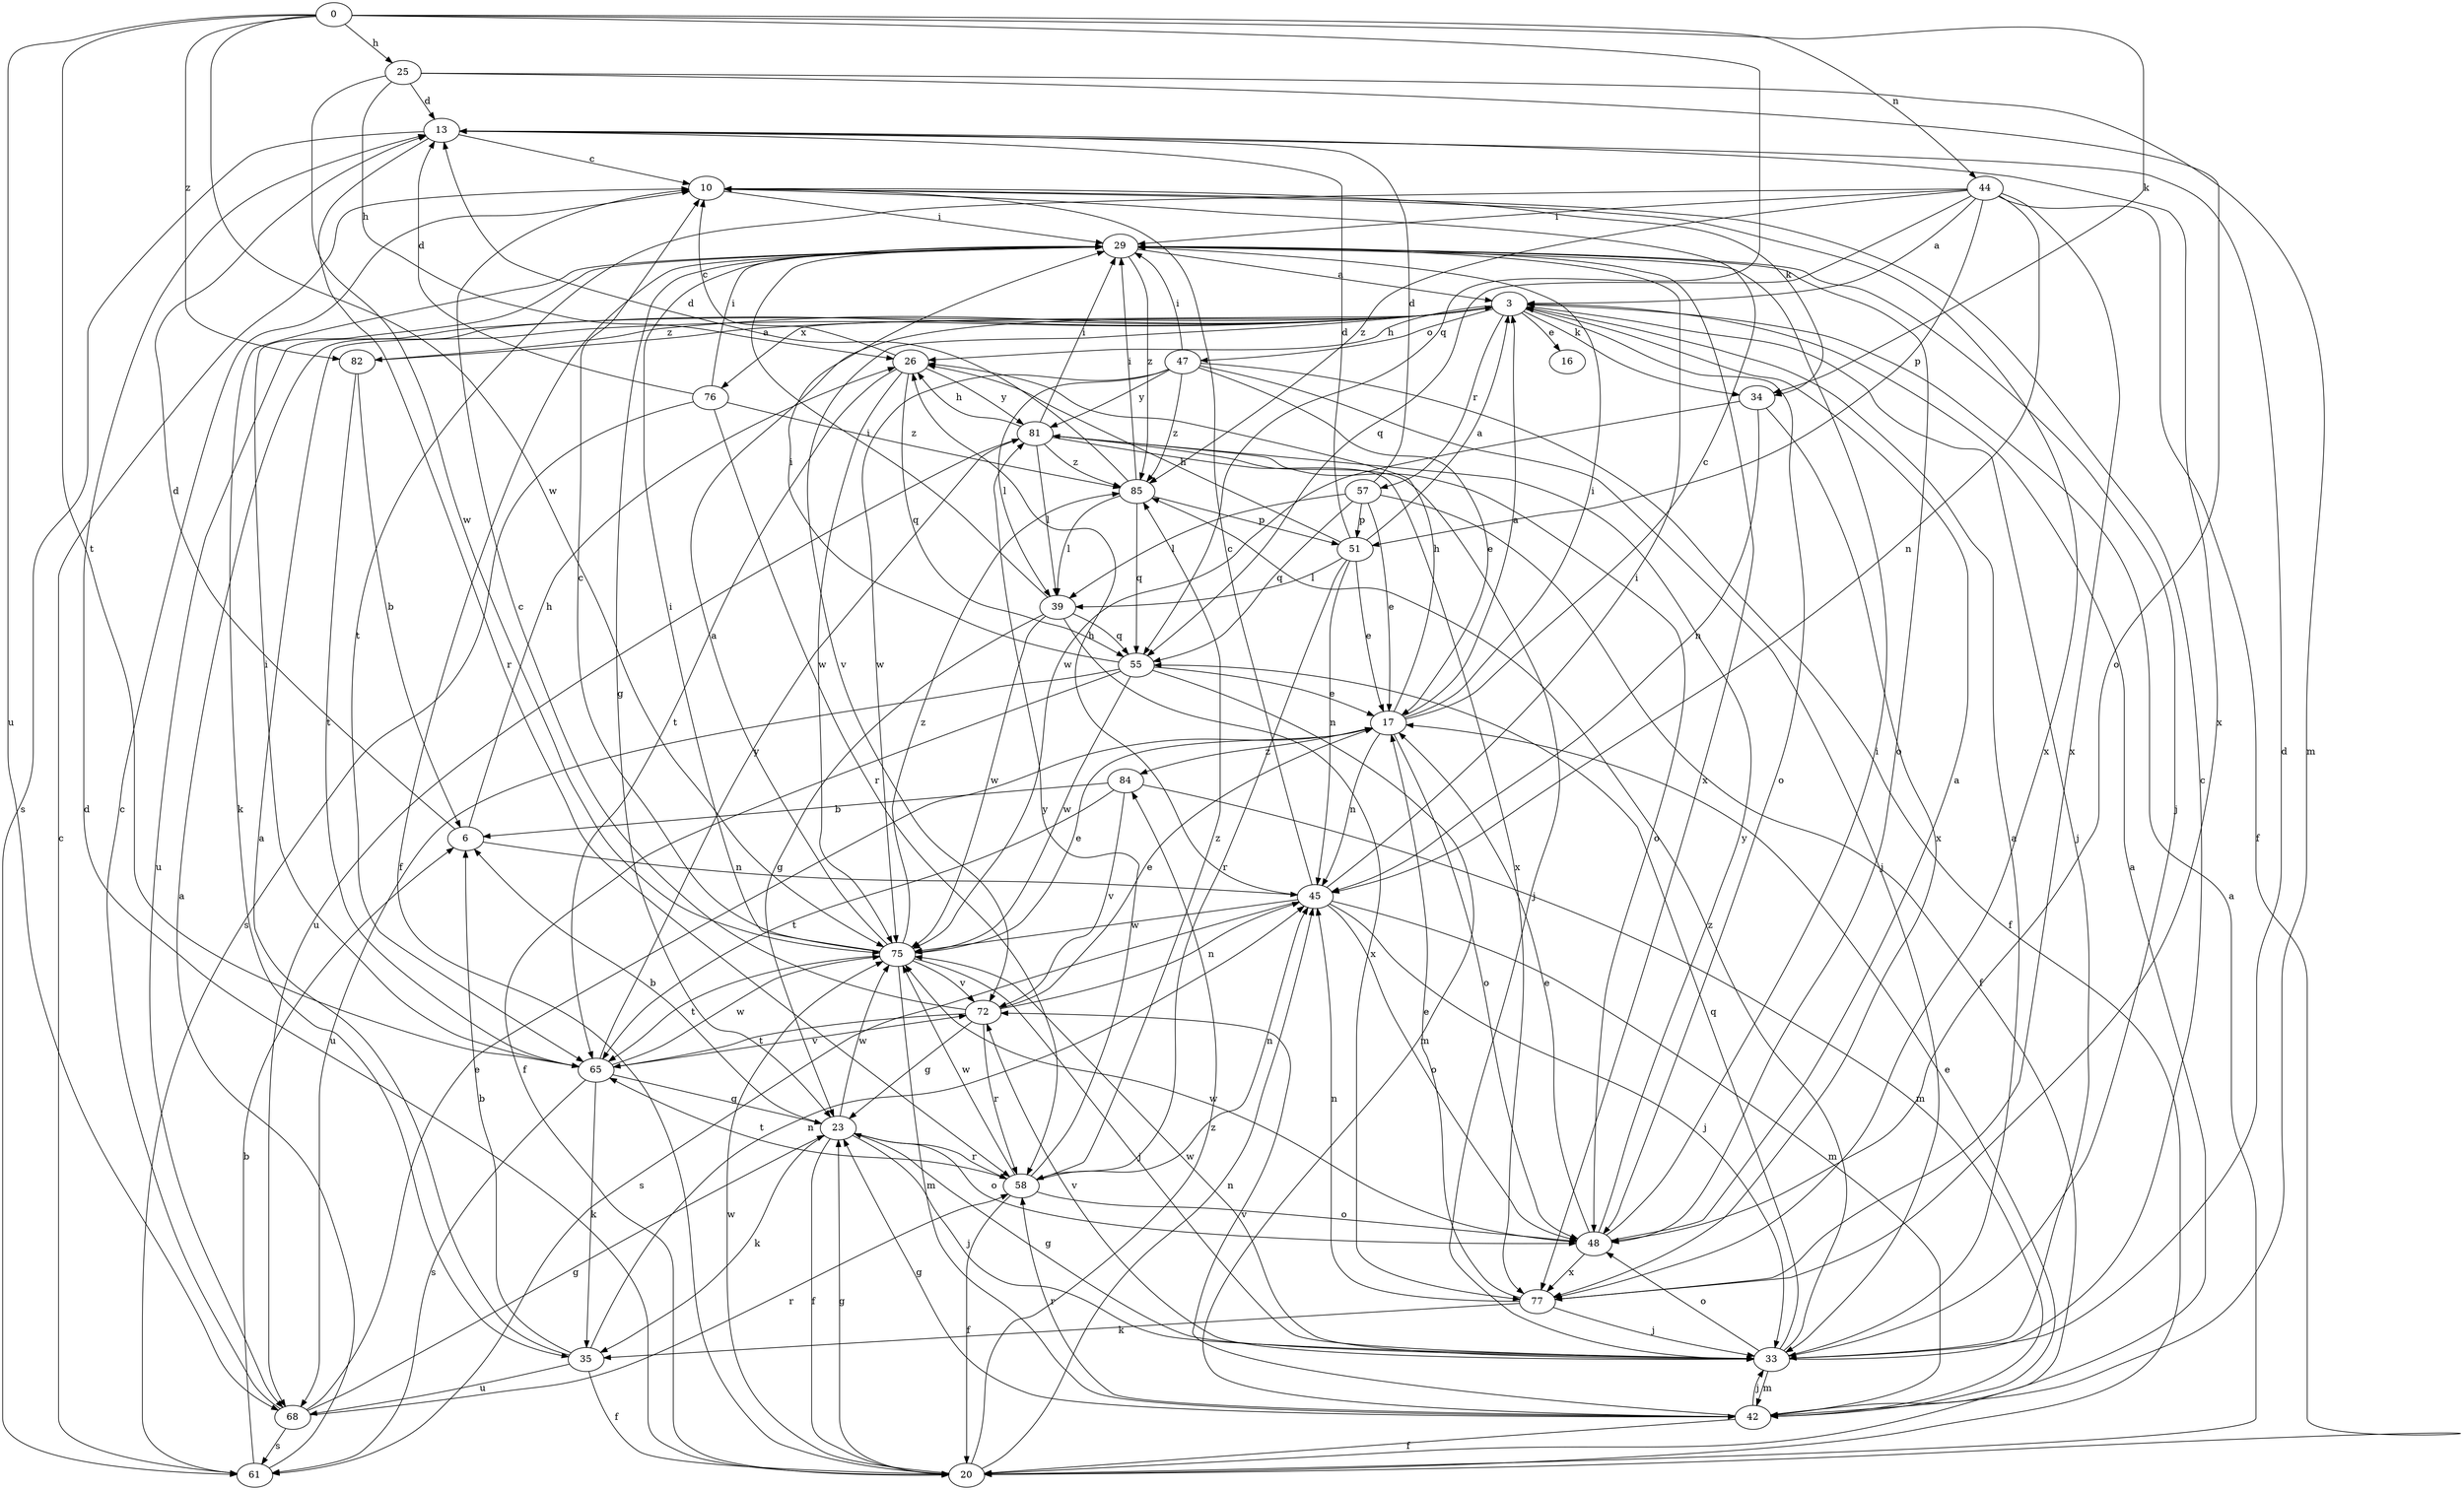 strict digraph  {
0;
3;
6;
10;
13;
16;
17;
20;
23;
25;
26;
29;
33;
34;
35;
39;
42;
44;
45;
47;
48;
51;
55;
57;
58;
61;
65;
68;
72;
75;
76;
77;
81;
82;
84;
85;
0 -> 25  [label=h];
0 -> 34  [label=k];
0 -> 44  [label=n];
0 -> 55  [label=q];
0 -> 65  [label=t];
0 -> 68  [label=u];
0 -> 75  [label=w];
0 -> 82  [label=z];
3 -> 16  [label=e];
3 -> 26  [label=h];
3 -> 33  [label=j];
3 -> 34  [label=k];
3 -> 47  [label=o];
3 -> 48  [label=o];
3 -> 57  [label=r];
3 -> 68  [label=u];
3 -> 72  [label=v];
3 -> 76  [label=x];
3 -> 82  [label=z];
6 -> 13  [label=d];
6 -> 26  [label=h];
6 -> 45  [label=n];
10 -> 29  [label=i];
10 -> 34  [label=k];
10 -> 77  [label=x];
13 -> 10  [label=c];
13 -> 58  [label=r];
13 -> 61  [label=s];
13 -> 77  [label=x];
17 -> 3  [label=a];
17 -> 10  [label=c];
17 -> 26  [label=h];
17 -> 29  [label=i];
17 -> 45  [label=n];
17 -> 48  [label=o];
17 -> 84  [label=z];
20 -> 3  [label=a];
20 -> 13  [label=d];
20 -> 23  [label=g];
20 -> 45  [label=n];
20 -> 75  [label=w];
20 -> 84  [label=z];
23 -> 6  [label=b];
23 -> 20  [label=f];
23 -> 33  [label=j];
23 -> 35  [label=k];
23 -> 48  [label=o];
23 -> 58  [label=r];
23 -> 75  [label=w];
25 -> 13  [label=d];
25 -> 26  [label=h];
25 -> 42  [label=m];
25 -> 48  [label=o];
25 -> 75  [label=w];
26 -> 10  [label=c];
26 -> 55  [label=q];
26 -> 65  [label=t];
26 -> 75  [label=w];
26 -> 81  [label=y];
29 -> 3  [label=a];
29 -> 20  [label=f];
29 -> 23  [label=g];
29 -> 33  [label=j];
29 -> 35  [label=k];
29 -> 48  [label=o];
29 -> 77  [label=x];
29 -> 85  [label=z];
33 -> 3  [label=a];
33 -> 10  [label=c];
33 -> 13  [label=d];
33 -> 23  [label=g];
33 -> 42  [label=m];
33 -> 48  [label=o];
33 -> 55  [label=q];
33 -> 72  [label=v];
33 -> 75  [label=w];
33 -> 85  [label=z];
34 -> 45  [label=n];
34 -> 75  [label=w];
34 -> 77  [label=x];
35 -> 3  [label=a];
35 -> 6  [label=b];
35 -> 20  [label=f];
35 -> 45  [label=n];
35 -> 68  [label=u];
39 -> 23  [label=g];
39 -> 29  [label=i];
39 -> 55  [label=q];
39 -> 75  [label=w];
39 -> 77  [label=x];
42 -> 3  [label=a];
42 -> 17  [label=e];
42 -> 20  [label=f];
42 -> 23  [label=g];
42 -> 33  [label=j];
42 -> 58  [label=r];
42 -> 72  [label=v];
44 -> 3  [label=a];
44 -> 20  [label=f];
44 -> 29  [label=i];
44 -> 45  [label=n];
44 -> 51  [label=p];
44 -> 55  [label=q];
44 -> 65  [label=t];
44 -> 77  [label=x];
44 -> 85  [label=z];
45 -> 10  [label=c];
45 -> 26  [label=h];
45 -> 29  [label=i];
45 -> 33  [label=j];
45 -> 42  [label=m];
45 -> 48  [label=o];
45 -> 61  [label=s];
45 -> 75  [label=w];
47 -> 17  [label=e];
47 -> 20  [label=f];
47 -> 29  [label=i];
47 -> 33  [label=j];
47 -> 39  [label=l];
47 -> 75  [label=w];
47 -> 81  [label=y];
47 -> 85  [label=z];
48 -> 3  [label=a];
48 -> 17  [label=e];
48 -> 29  [label=i];
48 -> 75  [label=w];
48 -> 77  [label=x];
48 -> 81  [label=y];
51 -> 3  [label=a];
51 -> 13  [label=d];
51 -> 17  [label=e];
51 -> 26  [label=h];
51 -> 39  [label=l];
51 -> 45  [label=n];
51 -> 58  [label=r];
55 -> 17  [label=e];
55 -> 20  [label=f];
55 -> 29  [label=i];
55 -> 42  [label=m];
55 -> 68  [label=u];
55 -> 75  [label=w];
57 -> 13  [label=d];
57 -> 17  [label=e];
57 -> 20  [label=f];
57 -> 39  [label=l];
57 -> 51  [label=p];
57 -> 55  [label=q];
58 -> 20  [label=f];
58 -> 45  [label=n];
58 -> 48  [label=o];
58 -> 65  [label=t];
58 -> 75  [label=w];
58 -> 81  [label=y];
58 -> 85  [label=z];
61 -> 3  [label=a];
61 -> 6  [label=b];
61 -> 10  [label=c];
65 -> 23  [label=g];
65 -> 29  [label=i];
65 -> 35  [label=k];
65 -> 61  [label=s];
65 -> 72  [label=v];
65 -> 75  [label=w];
65 -> 81  [label=y];
68 -> 10  [label=c];
68 -> 17  [label=e];
68 -> 23  [label=g];
68 -> 58  [label=r];
68 -> 61  [label=s];
72 -> 10  [label=c];
72 -> 17  [label=e];
72 -> 23  [label=g];
72 -> 45  [label=n];
72 -> 58  [label=r];
72 -> 65  [label=t];
75 -> 3  [label=a];
75 -> 10  [label=c];
75 -> 17  [label=e];
75 -> 29  [label=i];
75 -> 33  [label=j];
75 -> 42  [label=m];
75 -> 65  [label=t];
75 -> 72  [label=v];
75 -> 85  [label=z];
76 -> 13  [label=d];
76 -> 29  [label=i];
76 -> 58  [label=r];
76 -> 61  [label=s];
76 -> 85  [label=z];
77 -> 17  [label=e];
77 -> 33  [label=j];
77 -> 35  [label=k];
77 -> 45  [label=n];
81 -> 26  [label=h];
81 -> 29  [label=i];
81 -> 33  [label=j];
81 -> 39  [label=l];
81 -> 48  [label=o];
81 -> 68  [label=u];
81 -> 77  [label=x];
81 -> 85  [label=z];
82 -> 3  [label=a];
82 -> 6  [label=b];
82 -> 65  [label=t];
84 -> 6  [label=b];
84 -> 42  [label=m];
84 -> 65  [label=t];
84 -> 72  [label=v];
85 -> 13  [label=d];
85 -> 29  [label=i];
85 -> 39  [label=l];
85 -> 51  [label=p];
85 -> 55  [label=q];
}
